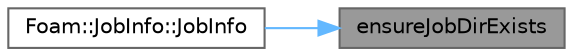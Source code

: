 digraph "ensureJobDirExists"
{
 // LATEX_PDF_SIZE
  bgcolor="transparent";
  edge [fontname=Helvetica,fontsize=10,labelfontname=Helvetica,labelfontsize=10];
  node [fontname=Helvetica,fontsize=10,shape=box,height=0.2,width=0.4];
  rankdir="RL";
  Node1 [id="Node000001",label="ensureJobDirExists",height=0.2,width=0.4,color="gray40", fillcolor="grey60", style="filled", fontcolor="black",tooltip=" "];
  Node1 -> Node2 [id="edge1_Node000001_Node000002",dir="back",color="steelblue1",style="solid",tooltip=" "];
  Node2 [id="Node000002",label="Foam::JobInfo::JobInfo",height=0.2,width=0.4,color="grey40", fillcolor="white", style="filled",URL="$classFoam_1_1JobInfo.html#a37755ec761ec7d5d5d4b23a980f78097",tooltip=" "];
}
